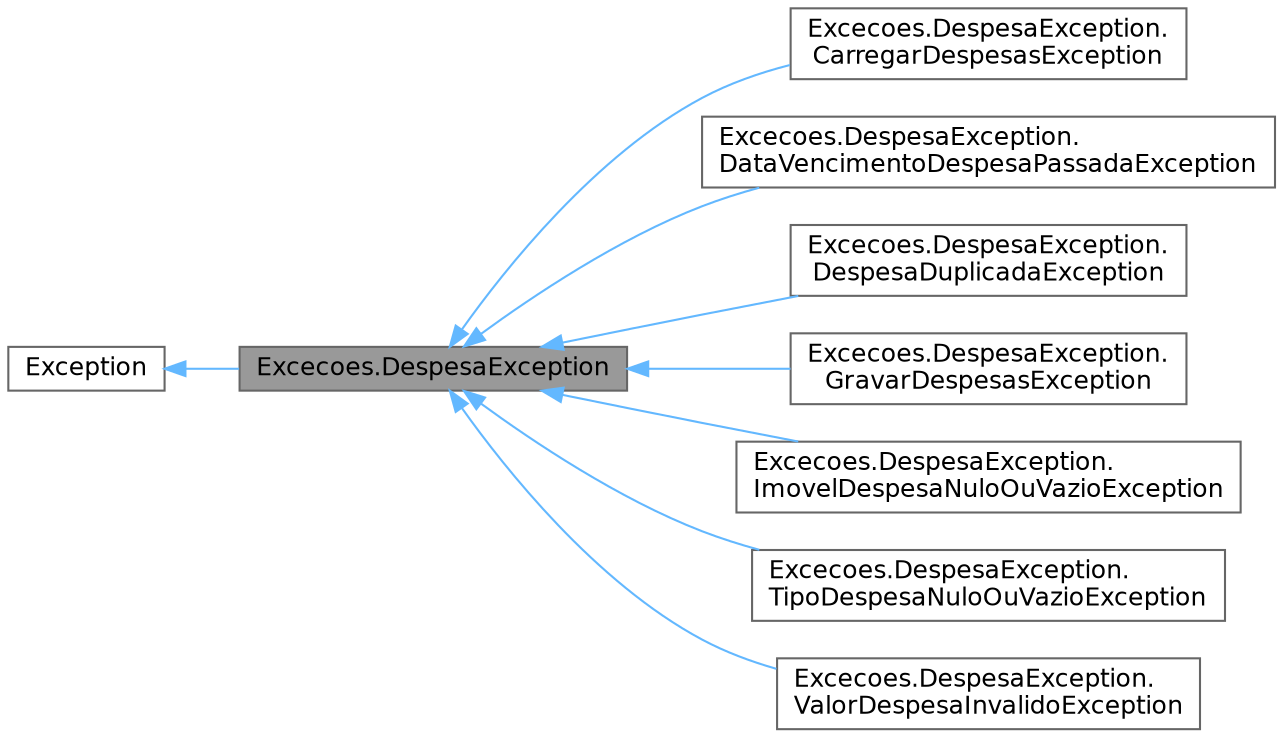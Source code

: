 digraph "Excecoes.DespesaException"
{
 // LATEX_PDF_SIZE
  bgcolor="transparent";
  edge [fontname=Helvetica,fontsize=12,labelfontname=Helvetica,labelfontsize=10];
  node [fontname=Helvetica,fontsize=12,shape=box,height=0.2,width=0.4];
  rankdir="LR";
  Node1 [id="Node000001",label="Excecoes.DespesaException",height=0.2,width=0.4,color="gray40", fillcolor="grey60", style="filled", fontcolor="black",tooltip="Exceção base para o domínio de Despesa."];
  Node2 -> Node1 [id="edge1_Node000001_Node000002",dir="back",color="steelblue1",style="solid",tooltip=" "];
  Node2 [id="Node000002",label="Exception",height=0.2,width=0.4,color="gray40", fillcolor="white", style="filled",tooltip=" "];
  Node1 -> Node3 [id="edge2_Node000001_Node000003",dir="back",color="steelblue1",style="solid",tooltip=" "];
  Node3 [id="Node000003",label="Excecoes.DespesaException.\lCarregarDespesasException",height=0.2,width=0.4,color="gray40", fillcolor="white", style="filled",URL="$class_excecoes_1_1_despesa_exception_1_1_carregar_despesas_exception.html",tooltip="Exceção lançada ao ocorrer um erro durante o carregamento de despesas."];
  Node1 -> Node4 [id="edge3_Node000001_Node000004",dir="back",color="steelblue1",style="solid",tooltip=" "];
  Node4 [id="Node000004",label="Excecoes.DespesaException.\lDataVencimentoDespesaPassadaException",height=0.2,width=0.4,color="gray40", fillcolor="white", style="filled",URL="$class_excecoes_1_1_despesa_exception_1_1_data_vencimento_despesa_passada_exception.html",tooltip="Exceção lançada quando a data de vencimento da despesa é no passado."];
  Node1 -> Node5 [id="edge4_Node000001_Node000005",dir="back",color="steelblue1",style="solid",tooltip=" "];
  Node5 [id="Node000005",label="Excecoes.DespesaException.\lDespesaDuplicadaException",height=0.2,width=0.4,color="gray40", fillcolor="white", style="filled",URL="$class_excecoes_1_1_despesa_exception_1_1_despesa_duplicada_exception.html",tooltip="Exceção lançada quando uma despesa duplicada é adicionada à lista."];
  Node1 -> Node6 [id="edge5_Node000001_Node000006",dir="back",color="steelblue1",style="solid",tooltip=" "];
  Node6 [id="Node000006",label="Excecoes.DespesaException.\lGravarDespesasException",height=0.2,width=0.4,color="gray40", fillcolor="white", style="filled",URL="$class_excecoes_1_1_despesa_exception_1_1_gravar_despesas_exception.html",tooltip="Exceção lançada ao ocorrer um erro durante a gravação de despesas."];
  Node1 -> Node7 [id="edge6_Node000001_Node000007",dir="back",color="steelblue1",style="solid",tooltip=" "];
  Node7 [id="Node000007",label="Excecoes.DespesaException.\lImovelDespesaNuloOuVazioException",height=0.2,width=0.4,color="gray40", fillcolor="white", style="filled",URL="$class_excecoes_1_1_despesa_exception_1_1_imovel_despesa_nulo_ou_vazio_exception.html",tooltip="Exceção lançada quando o imóvel associado à despesa é nulo ou vazio."];
  Node1 -> Node8 [id="edge7_Node000001_Node000008",dir="back",color="steelblue1",style="solid",tooltip=" "];
  Node8 [id="Node000008",label="Excecoes.DespesaException.\lTipoDespesaNuloOuVazioException",height=0.2,width=0.4,color="gray40", fillcolor="white", style="filled",URL="$class_excecoes_1_1_despesa_exception_1_1_tipo_despesa_nulo_ou_vazio_exception.html",tooltip="Exceção lançada quando o tipo da despesa é nulo ou vazio."];
  Node1 -> Node9 [id="edge8_Node000001_Node000009",dir="back",color="steelblue1",style="solid",tooltip=" "];
  Node9 [id="Node000009",label="Excecoes.DespesaException.\lValorDespesaInvalidoException",height=0.2,width=0.4,color="gray40", fillcolor="white", style="filled",URL="$class_excecoes_1_1_despesa_exception_1_1_valor_despesa_invalido_exception.html",tooltip="Exceção lançada quando o valor da despesa é inválido (deve ser maior que zero)."];
}
